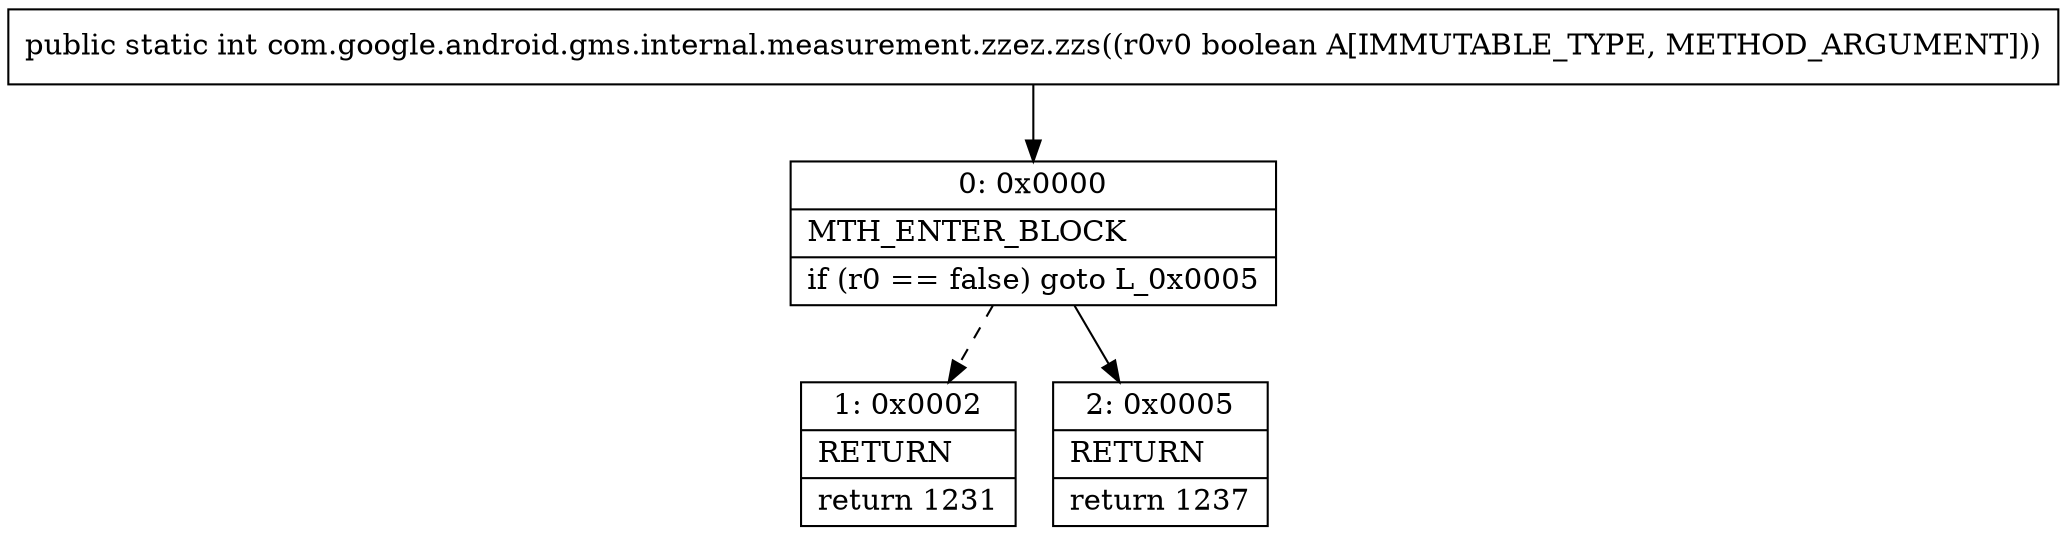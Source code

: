digraph "CFG forcom.google.android.gms.internal.measurement.zzez.zzs(Z)I" {
Node_0 [shape=record,label="{0\:\ 0x0000|MTH_ENTER_BLOCK\l|if (r0 == false) goto L_0x0005\l}"];
Node_1 [shape=record,label="{1\:\ 0x0002|RETURN\l|return 1231\l}"];
Node_2 [shape=record,label="{2\:\ 0x0005|RETURN\l|return 1237\l}"];
MethodNode[shape=record,label="{public static int com.google.android.gms.internal.measurement.zzez.zzs((r0v0 boolean A[IMMUTABLE_TYPE, METHOD_ARGUMENT])) }"];
MethodNode -> Node_0;
Node_0 -> Node_1[style=dashed];
Node_0 -> Node_2;
}


